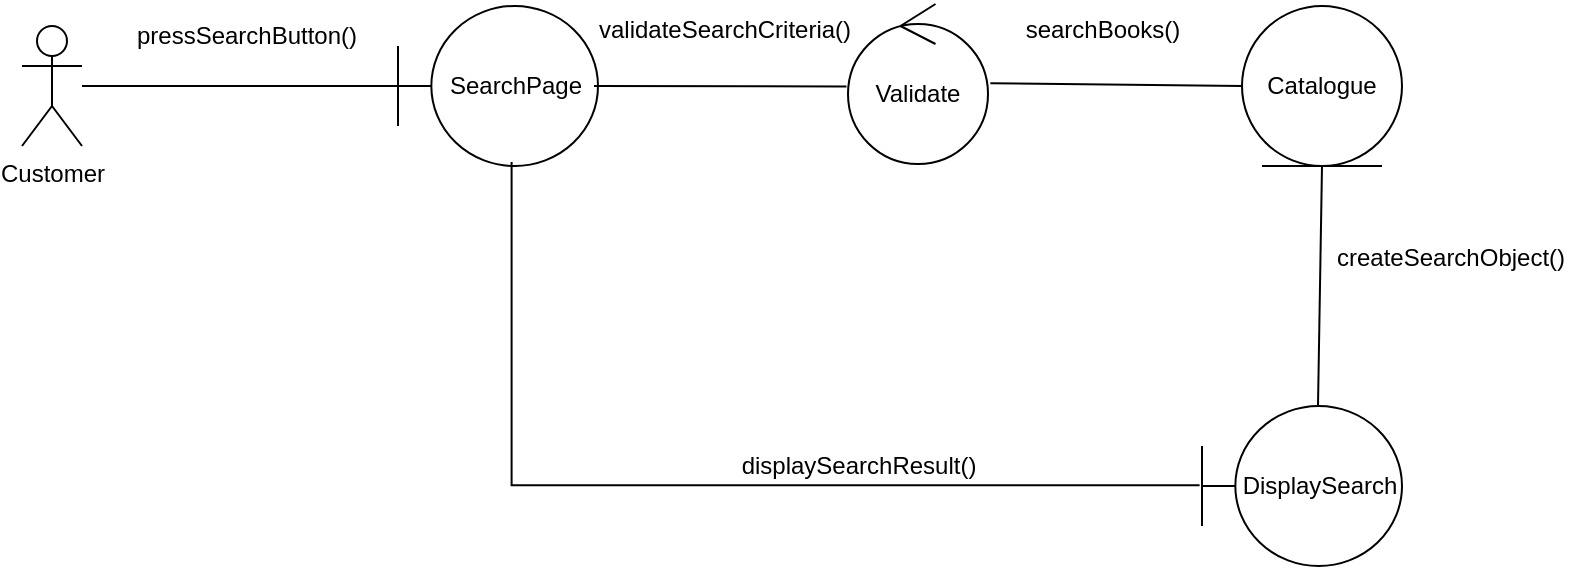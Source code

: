 <mxfile version="24.8.6">
  <diagram name="Page-1" id="CtjkJv169cHMldRbKHYG">
    <mxGraphModel dx="1050" dy="522" grid="1" gridSize="10" guides="1" tooltips="1" connect="1" arrows="1" fold="1" page="1" pageScale="1" pageWidth="850" pageHeight="1100" math="0" shadow="0">
      <root>
        <mxCell id="0" />
        <mxCell id="1" parent="0" />
        <mxCell id="SAGonY2cEn5xoz7woeF6-1" value="Customer" style="shape=umlActor;verticalLabelPosition=bottom;verticalAlign=top;html=1;" parent="1" vertex="1">
          <mxGeometry x="82" y="170" width="30" height="60" as="geometry" />
        </mxCell>
        <mxCell id="SAGonY2cEn5xoz7woeF6-2" value="SearchPage" style="shape=umlBoundary;whiteSpace=wrap;html=1;" parent="1" vertex="1">
          <mxGeometry x="270" y="160" width="100" height="80" as="geometry" />
        </mxCell>
        <mxCell id="SAGonY2cEn5xoz7woeF6-3" value="Validate" style="ellipse;shape=umlControl;whiteSpace=wrap;html=1;" parent="1" vertex="1">
          <mxGeometry x="495" y="159" width="70" height="80" as="geometry" />
        </mxCell>
        <mxCell id="SAGonY2cEn5xoz7woeF6-4" value="Catalogue" style="ellipse;shape=umlEntity;whiteSpace=wrap;html=1;" parent="1" vertex="1">
          <mxGeometry x="692" y="160" width="80" height="80" as="geometry" />
        </mxCell>
        <mxCell id="SAGonY2cEn5xoz7woeF6-7" value="" style="endArrow=none;html=1;rounded=0;entryX=0;entryY=0.5;entryDx=0;entryDy=0;entryPerimeter=0;" parent="1" source="SAGonY2cEn5xoz7woeF6-1" target="SAGonY2cEn5xoz7woeF6-2" edge="1">
          <mxGeometry width="50" height="50" relative="1" as="geometry">
            <mxPoint x="210" y="290" as="sourcePoint" />
            <mxPoint x="260" y="240" as="targetPoint" />
          </mxGeometry>
        </mxCell>
        <mxCell id="SAGonY2cEn5xoz7woeF6-8" value="" style="endArrow=none;html=1;rounded=0;entryX=-0.011;entryY=0.515;entryDx=0;entryDy=0;entryPerimeter=0;" parent="1" target="SAGonY2cEn5xoz7woeF6-3" edge="1">
          <mxGeometry width="50" height="50" relative="1" as="geometry">
            <mxPoint x="368" y="200" as="sourcePoint" />
            <mxPoint x="420" y="220" as="targetPoint" />
          </mxGeometry>
        </mxCell>
        <mxCell id="SAGonY2cEn5xoz7woeF6-9" value="" style="endArrow=none;html=1;rounded=0;exitX=1.017;exitY=0.495;exitDx=0;exitDy=0;exitPerimeter=0;entryX=0;entryY=0.5;entryDx=0;entryDy=0;" parent="1" source="SAGonY2cEn5xoz7woeF6-3" target="SAGonY2cEn5xoz7woeF6-4" edge="1">
          <mxGeometry width="50" height="50" relative="1" as="geometry">
            <mxPoint x="590" y="310" as="sourcePoint" />
            <mxPoint x="680" y="200" as="targetPoint" />
          </mxGeometry>
        </mxCell>
        <mxCell id="SAGonY2cEn5xoz7woeF6-10" value="&lt;div&gt;pressSearchButton()&lt;/div&gt;" style="text;html=1;align=center;verticalAlign=middle;resizable=0;points=[];autosize=1;strokeColor=none;fillColor=none;" parent="1" vertex="1">
          <mxGeometry x="129" y="160" width="130" height="30" as="geometry" />
        </mxCell>
        <mxCell id="SAGonY2cEn5xoz7woeF6-11" value="&lt;div&gt;&lt;span style=&quot;background-color: initial;&quot;&gt;validateSearchCriteria()&lt;/span&gt;&lt;/div&gt;" style="text;html=1;align=center;verticalAlign=middle;resizable=0;points=[];autosize=1;strokeColor=none;fillColor=none;" parent="1" vertex="1">
          <mxGeometry x="358" y="157" width="150" height="30" as="geometry" />
        </mxCell>
        <mxCell id="SAGonY2cEn5xoz7woeF6-13" value="searchBooks()" style="text;html=1;align=center;verticalAlign=middle;resizable=0;points=[];autosize=1;strokeColor=none;fillColor=none;" parent="1" vertex="1">
          <mxGeometry x="572" y="157" width="100" height="30" as="geometry" />
        </mxCell>
        <mxCell id="R27TZoK7PRTMvL68wx8I-1" value="" style="endArrow=none;html=1;rounded=0;entryX=0.5;entryY=1;entryDx=0;entryDy=0;" edge="1" parent="1" target="SAGonY2cEn5xoz7woeF6-4">
          <mxGeometry width="50" height="50" relative="1" as="geometry">
            <mxPoint x="730" y="360" as="sourcePoint" />
            <mxPoint x="680" y="310" as="targetPoint" />
          </mxGeometry>
        </mxCell>
        <mxCell id="R27TZoK7PRTMvL68wx8I-2" value="DisplaySearch" style="shape=umlBoundary;whiteSpace=wrap;html=1;" vertex="1" parent="1">
          <mxGeometry x="672" y="360" width="100" height="80" as="geometry" />
        </mxCell>
        <mxCell id="R27TZoK7PRTMvL68wx8I-3" value="createSearchObject()" style="text;html=1;align=center;verticalAlign=middle;resizable=0;points=[];autosize=1;strokeColor=none;fillColor=none;" vertex="1" parent="1">
          <mxGeometry x="726" y="271" width="140" height="30" as="geometry" />
        </mxCell>
        <mxCell id="R27TZoK7PRTMvL68wx8I-4" value="" style="endArrow=none;html=1;rounded=0;entryX=0.568;entryY=0.975;entryDx=0;entryDy=0;entryPerimeter=0;exitX=-0.012;exitY=0.495;exitDx=0;exitDy=0;exitPerimeter=0;edgeStyle=orthogonalEdgeStyle;" edge="1" parent="1" source="R27TZoK7PRTMvL68wx8I-2" target="SAGonY2cEn5xoz7woeF6-2">
          <mxGeometry width="50" height="50" relative="1" as="geometry">
            <mxPoint x="300" y="340" as="sourcePoint" />
            <mxPoint x="350" y="290" as="targetPoint" />
          </mxGeometry>
        </mxCell>
        <mxCell id="R27TZoK7PRTMvL68wx8I-5" value="displaySearchResult()" style="text;html=1;align=center;verticalAlign=middle;resizable=0;points=[];autosize=1;strokeColor=none;fillColor=none;" vertex="1" parent="1">
          <mxGeometry x="430" y="375" width="140" height="30" as="geometry" />
        </mxCell>
      </root>
    </mxGraphModel>
  </diagram>
</mxfile>
